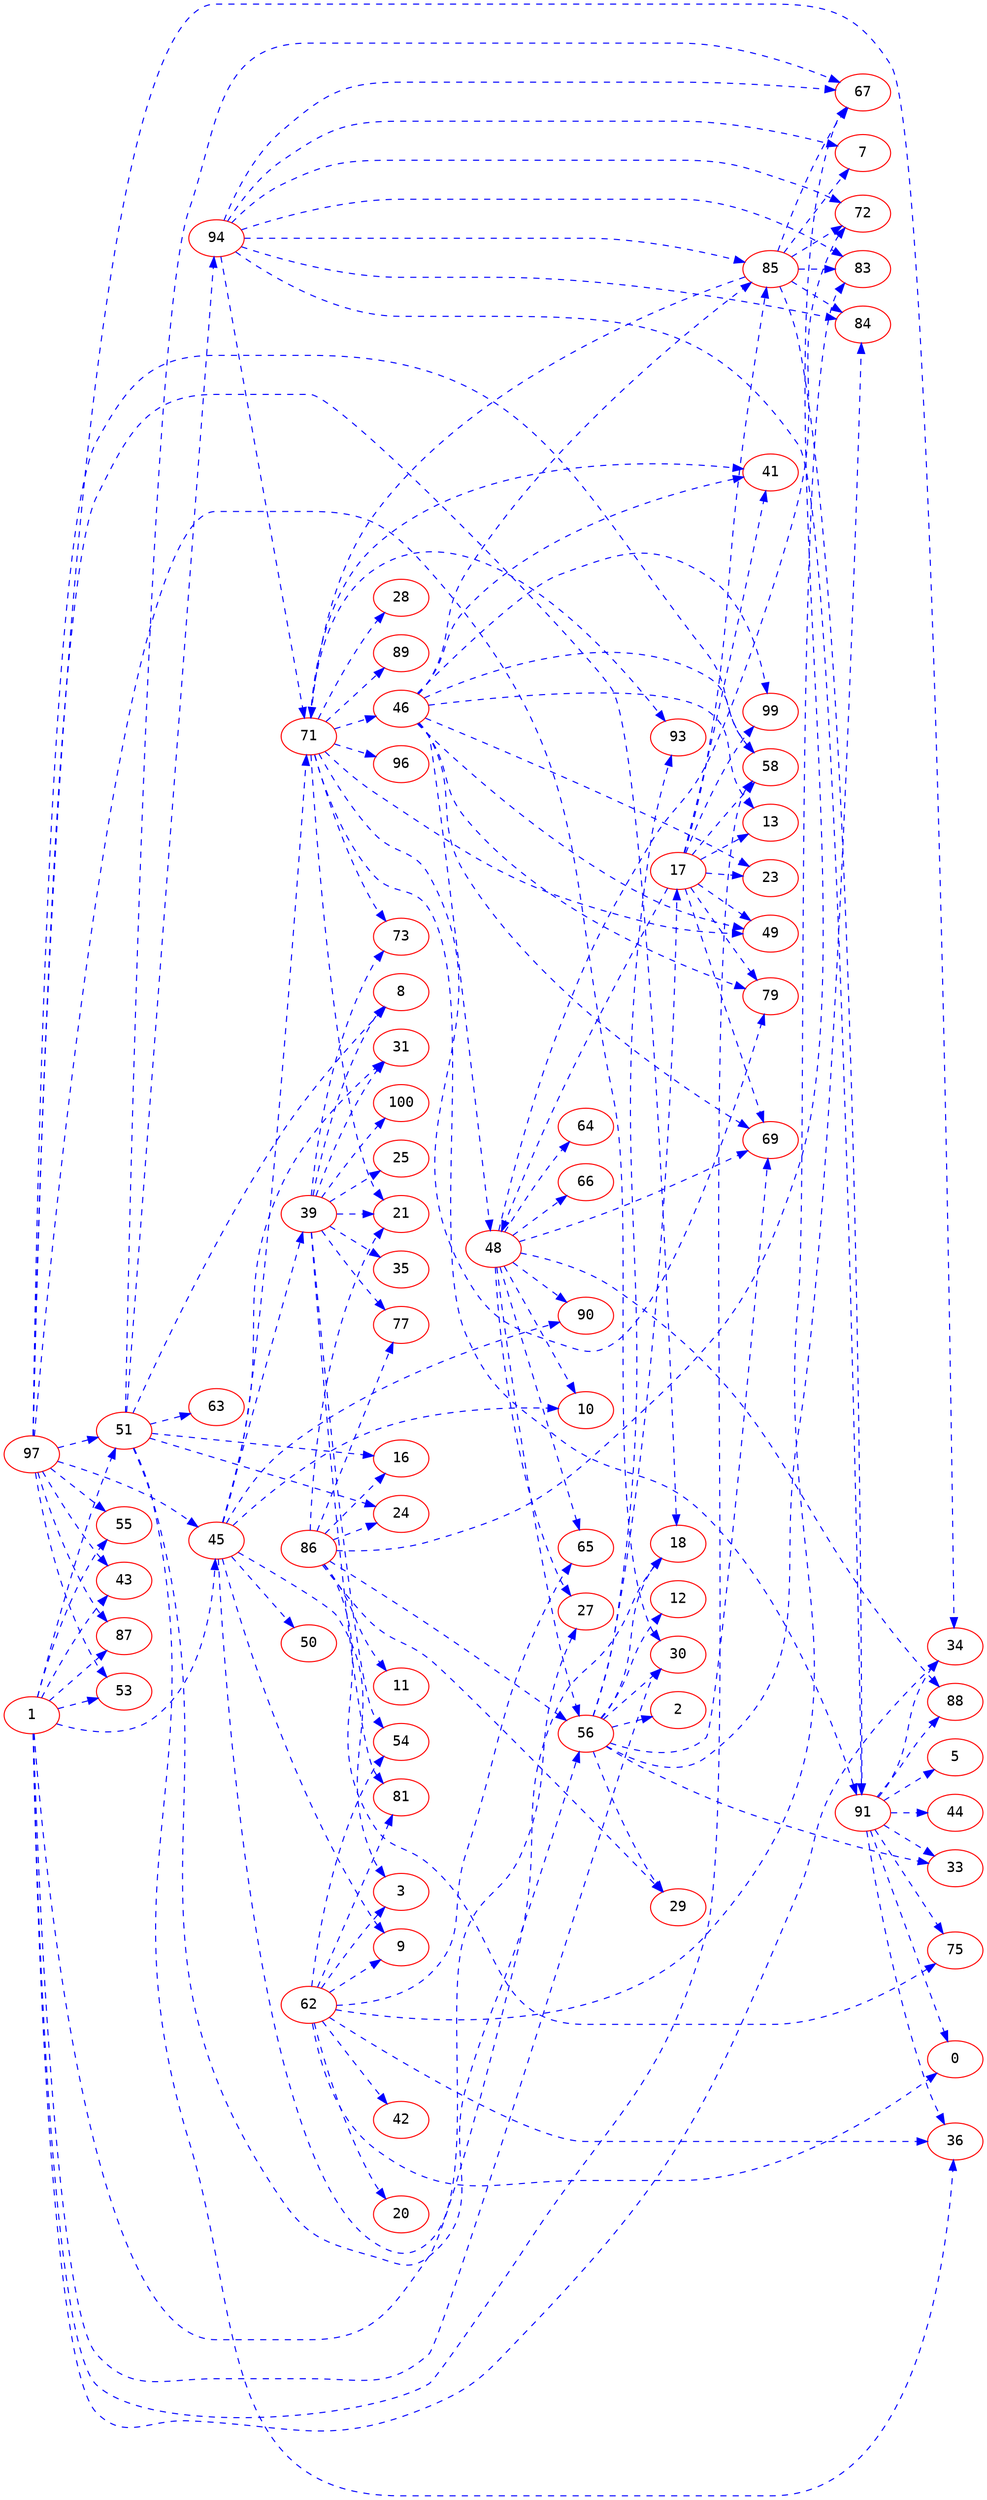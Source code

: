 digraph dumpedGraph {
		node[color=Red,fontname=Courier]
		edge[color=Blue,style=dashed]
		rankdir=LR; //Rank Direction Left to Right
		/*Total Nodes : 18 */
"1"->{"18" "30" "34" "43" "45" "51" "53" "55" "58" "87"}
"17"->{"13" "23" "41" "48" "49" "58" "69" "79" "85" "99"}
"21"->{}
"39"->{"8" "21" "25" "31" "35" "54" "73" "77" "81" "100"}
"45"->{"3" "9" "10" "27" "31" "39" "50" "71" "90"}
"46"->{"13" "23" "41" "48" "49" "58" "69" "79" "85" "99"}
"48"->{"10" "27" "56" "64" "65" "66" "69" "72" "88" "90"}
"51"->{"8" "16" "24" "36" "56" "63" "67" "94"}
"56"->{"2" "12" "17" "18" "29" "30" "33" "69" "84" "93"}
"62"->{"0" "3" "9" "20" "36" "42" "54" "65" "81" "83"}
"71"->{"21" "28" "41" "46" "49" "73" "79" "89" "91" "93" "96"}
"84"->{}
"85"->{"7" "67" "71" "72" "83" "84" "91"}
"86"->{"11" "16" "21" "24" "29" "56" "67" "75" "77"}
"91"->{"0" "5" "33" "34" "36" "44" "75" "88"}
"94"->{"7" "67" "71" "72" "83" "84" "85" "91"}
"97"->{"18" "30" "34" "43" "45" "51" "53" "55" "58" "87"}
"100"->{}
}